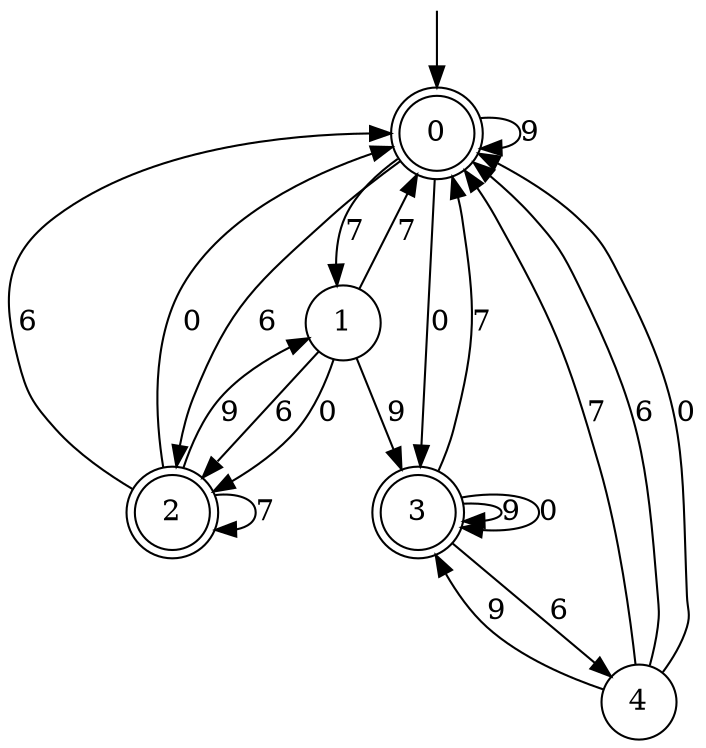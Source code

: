 digraph g {

	s0 [shape="doublecircle" label="0"];
	s1 [shape="circle" label="1"];
	s2 [shape="doublecircle" label="2"];
	s3 [shape="doublecircle" label="3"];
	s4 [shape="circle" label="4"];
	s0 -> s1 [label="7"];
	s0 -> s0 [label="9"];
	s0 -> s2 [label="6"];
	s0 -> s3 [label="0"];
	s1 -> s0 [label="7"];
	s1 -> s3 [label="9"];
	s1 -> s2 [label="6"];
	s1 -> s2 [label="0"];
	s2 -> s2 [label="7"];
	s2 -> s1 [label="9"];
	s2 -> s0 [label="6"];
	s2 -> s0 [label="0"];
	s3 -> s0 [label="7"];
	s3 -> s3 [label="9"];
	s3 -> s4 [label="6"];
	s3 -> s3 [label="0"];
	s4 -> s0 [label="7"];
	s4 -> s3 [label="9"];
	s4 -> s0 [label="6"];
	s4 -> s0 [label="0"];

__start0 [label="" shape="none" width="0" height="0"];
__start0 -> s0;

}
